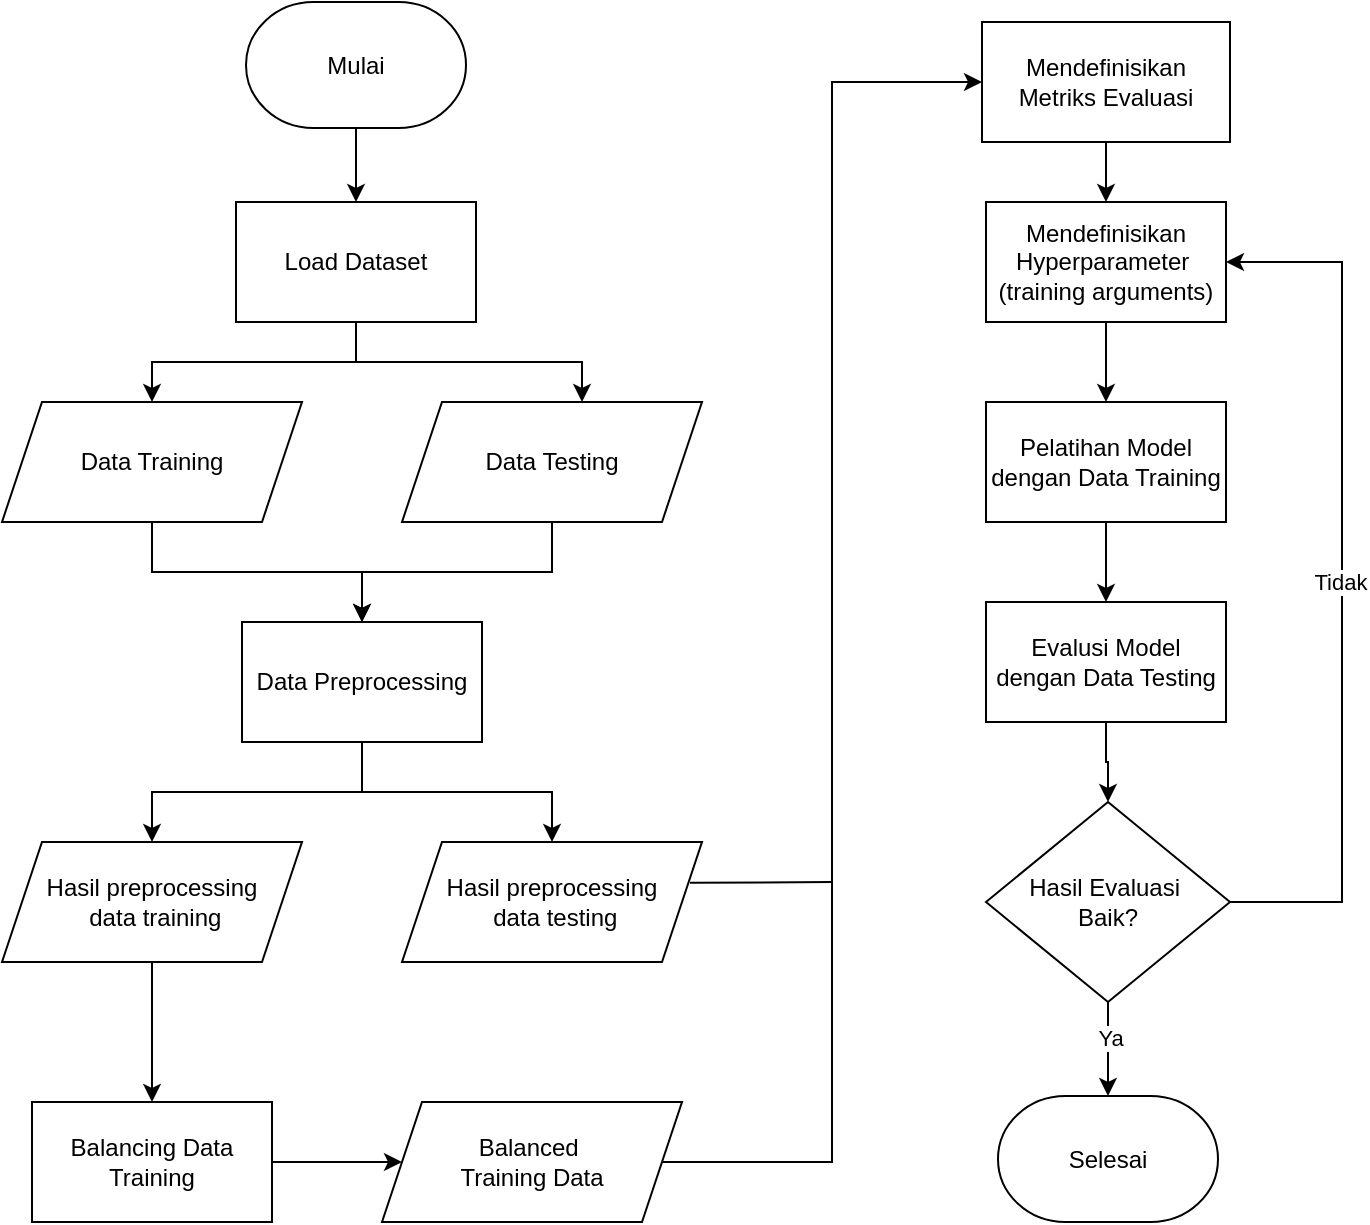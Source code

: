 <mxfile version="24.6.4" type="github">
  <diagram name="Page-1" id="GwG6b0UsznqhS38lxQlB">
    <mxGraphModel dx="2867" dy="628" grid="1" gridSize="10" guides="1" tooltips="1" connect="1" arrows="1" fold="1" page="1" pageScale="1" pageWidth="850" pageHeight="1100" math="0" shadow="0">
      <root>
        <mxCell id="0" />
        <mxCell id="1" parent="0" />
        <mxCell id="w9pgXgJho9YlBxgVF055-23" style="edgeStyle=orthogonalEdgeStyle;rounded=0;orthogonalLoop=1;jettySize=auto;html=1;" edge="1" parent="1" source="w9pgXgJho9YlBxgVF055-2" target="w9pgXgJho9YlBxgVF055-22">
          <mxGeometry relative="1" as="geometry" />
        </mxCell>
        <mxCell id="w9pgXgJho9YlBxgVF055-2" value="Data Training&lt;span style=&quot;color: rgba(0, 0, 0, 0); font-family: monospace; font-size: 0px; text-align: start; text-wrap: nowrap;&quot;&gt;%3CmxGraphModel%3E%3Croot%3E%3CmxCell%20id%3D%220%22%2F%3E%3CmxCell%20id%3D%221%22%20parent%3D%220%22%2F%3E%3CmxCell%20id%3D%222%22%20value%3D%22Perancangan%20model%26lt%3Bdiv%26gt%3B(menentukan%20hyperparameter)%26lt%3B%2Fdiv%26gt%3B%22%20style%3D%22rounded%3D0%3BwhiteSpace%3Dwrap%3Bhtml%3D1%3B%22%20vertex%3D%221%22%20parent%3D%221%22%3E%3CmxGeometry%20x%3D%22-780%22%20y%3D%22364.5%22%20width%3D%22120%22%20height%3D%2260%22%20as%3D%22geometry%22%2F%3E%3C%2FmxCell%3E%3C%2Froot%3E%3C%2FmxGraphModel%3E&lt;/span&gt;" style="shape=parallelogram;perimeter=parallelogramPerimeter;whiteSpace=wrap;html=1;fixedSize=1;" vertex="1" parent="1">
          <mxGeometry x="-900" y="230" width="150" height="60" as="geometry" />
        </mxCell>
        <mxCell id="w9pgXgJho9YlBxgVF055-19" value="" style="edgeStyle=orthogonalEdgeStyle;rounded=0;orthogonalLoop=1;jettySize=auto;html=1;" edge="1" parent="1" source="w9pgXgJho9YlBxgVF055-14" target="w9pgXgJho9YlBxgVF055-16">
          <mxGeometry relative="1" as="geometry" />
        </mxCell>
        <mxCell id="w9pgXgJho9YlBxgVF055-14" value="Mulai" style="fixedSize=1;html=1;shape=mxgraph.flowchart.terminator;whiteSpace=wrap;" vertex="1" parent="1">
          <mxGeometry x="-778" y="30" width="110" height="63" as="geometry" />
        </mxCell>
        <mxCell id="w9pgXgJho9YlBxgVF055-15" value="Selesai" style="fixedSize=1;html=1;shape=mxgraph.flowchart.terminator;whiteSpace=wrap;" vertex="1" parent="1">
          <mxGeometry x="-402" y="577" width="110" height="63" as="geometry" />
        </mxCell>
        <mxCell id="w9pgXgJho9YlBxgVF055-20" style="edgeStyle=orthogonalEdgeStyle;rounded=0;orthogonalLoop=1;jettySize=auto;html=1;" edge="1" parent="1" source="w9pgXgJho9YlBxgVF055-16" target="w9pgXgJho9YlBxgVF055-2">
          <mxGeometry relative="1" as="geometry" />
        </mxCell>
        <mxCell id="w9pgXgJho9YlBxgVF055-16" value="Load Dataset" style="rounded=0;whiteSpace=wrap;html=1;" vertex="1" parent="1">
          <mxGeometry x="-783" y="130" width="120" height="60" as="geometry" />
        </mxCell>
        <mxCell id="w9pgXgJho9YlBxgVF055-24" style="edgeStyle=orthogonalEdgeStyle;rounded=0;orthogonalLoop=1;jettySize=auto;html=1;entryX=0.5;entryY=0;entryDx=0;entryDy=0;" edge="1" parent="1" source="w9pgXgJho9YlBxgVF055-18" target="w9pgXgJho9YlBxgVF055-22">
          <mxGeometry relative="1" as="geometry" />
        </mxCell>
        <mxCell id="w9pgXgJho9YlBxgVF055-18" value="Data Testing" style="shape=parallelogram;perimeter=parallelogramPerimeter;whiteSpace=wrap;html=1;fixedSize=1;" vertex="1" parent="1">
          <mxGeometry x="-700" y="230" width="150" height="60" as="geometry" />
        </mxCell>
        <mxCell id="w9pgXgJho9YlBxgVF055-21" style="edgeStyle=orthogonalEdgeStyle;rounded=0;orthogonalLoop=1;jettySize=auto;html=1;entryX=0.6;entryY=0;entryDx=0;entryDy=0;entryPerimeter=0;" edge="1" parent="1" source="w9pgXgJho9YlBxgVF055-16" target="w9pgXgJho9YlBxgVF055-18">
          <mxGeometry relative="1" as="geometry" />
        </mxCell>
        <mxCell id="w9pgXgJho9YlBxgVF055-29" style="edgeStyle=orthogonalEdgeStyle;rounded=0;orthogonalLoop=1;jettySize=auto;html=1;entryX=0.5;entryY=0;entryDx=0;entryDy=0;" edge="1" parent="1" source="w9pgXgJho9YlBxgVF055-22" target="w9pgXgJho9YlBxgVF055-27">
          <mxGeometry relative="1" as="geometry" />
        </mxCell>
        <mxCell id="w9pgXgJho9YlBxgVF055-30" style="edgeStyle=orthogonalEdgeStyle;rounded=0;orthogonalLoop=1;jettySize=auto;html=1;" edge="1" parent="1" source="w9pgXgJho9YlBxgVF055-22" target="w9pgXgJho9YlBxgVF055-26">
          <mxGeometry relative="1" as="geometry" />
        </mxCell>
        <mxCell id="w9pgXgJho9YlBxgVF055-22" value="Data Preprocessing" style="rounded=0;whiteSpace=wrap;html=1;" vertex="1" parent="1">
          <mxGeometry x="-780" y="340" width="120" height="60" as="geometry" />
        </mxCell>
        <mxCell id="w9pgXgJho9YlBxgVF055-33" style="edgeStyle=orthogonalEdgeStyle;rounded=0;orthogonalLoop=1;jettySize=auto;html=1;" edge="1" parent="1" source="w9pgXgJho9YlBxgVF055-26" target="w9pgXgJho9YlBxgVF055-31">
          <mxGeometry relative="1" as="geometry" />
        </mxCell>
        <mxCell id="w9pgXgJho9YlBxgVF055-26" value="Hasil preprocessing&lt;div&gt;&amp;nbsp;data training&lt;/div&gt;" style="shape=parallelogram;perimeter=parallelogramPerimeter;whiteSpace=wrap;html=1;fixedSize=1;" vertex="1" parent="1">
          <mxGeometry x="-900" y="450" width="150" height="60" as="geometry" />
        </mxCell>
        <mxCell id="w9pgXgJho9YlBxgVF055-27" value="Hasil preprocessing&lt;div&gt;&amp;nbsp;data testing&lt;/div&gt;" style="shape=parallelogram;perimeter=parallelogramPerimeter;whiteSpace=wrap;html=1;fixedSize=1;" vertex="1" parent="1">
          <mxGeometry x="-700" y="450" width="150" height="60" as="geometry" />
        </mxCell>
        <mxCell id="w9pgXgJho9YlBxgVF055-36" style="edgeStyle=orthogonalEdgeStyle;rounded=0;orthogonalLoop=1;jettySize=auto;html=1;entryX=0;entryY=0.5;entryDx=0;entryDy=0;" edge="1" parent="1" source="w9pgXgJho9YlBxgVF055-31" target="w9pgXgJho9YlBxgVF055-34">
          <mxGeometry relative="1" as="geometry" />
        </mxCell>
        <mxCell id="w9pgXgJho9YlBxgVF055-31" value="Balancing Data Training" style="rounded=0;whiteSpace=wrap;html=1;" vertex="1" parent="1">
          <mxGeometry x="-885" y="580" width="120" height="60" as="geometry" />
        </mxCell>
        <mxCell id="w9pgXgJho9YlBxgVF055-38" style="edgeStyle=orthogonalEdgeStyle;rounded=0;orthogonalLoop=1;jettySize=auto;html=1;entryX=0;entryY=0.5;entryDx=0;entryDy=0;" edge="1" parent="1" source="w9pgXgJho9YlBxgVF055-34" target="w9pgXgJho9YlBxgVF055-37">
          <mxGeometry relative="1" as="geometry" />
        </mxCell>
        <mxCell id="w9pgXgJho9YlBxgVF055-34" value="Balanced&amp;nbsp;&lt;div&gt;Training Data&lt;/div&gt;" style="shape=parallelogram;perimeter=parallelogramPerimeter;whiteSpace=wrap;html=1;fixedSize=1;" vertex="1" parent="1">
          <mxGeometry x="-710" y="580" width="150" height="60" as="geometry" />
        </mxCell>
        <mxCell id="w9pgXgJho9YlBxgVF055-43" value="" style="edgeStyle=orthogonalEdgeStyle;rounded=0;orthogonalLoop=1;jettySize=auto;html=1;" edge="1" parent="1" source="w9pgXgJho9YlBxgVF055-37" target="w9pgXgJho9YlBxgVF055-42">
          <mxGeometry relative="1" as="geometry" />
        </mxCell>
        <mxCell id="w9pgXgJho9YlBxgVF055-37" value="Mendefinisikan Metriks Evaluasi" style="rounded=0;whiteSpace=wrap;html=1;" vertex="1" parent="1">
          <mxGeometry x="-410" y="40" width="124" height="60" as="geometry" />
        </mxCell>
        <mxCell id="w9pgXgJho9YlBxgVF055-41" value="" style="endArrow=none;html=1;rounded=0;" edge="1" parent="1">
          <mxGeometry width="50" height="50" relative="1" as="geometry">
            <mxPoint x="-556" y="470.41" as="sourcePoint" />
            <mxPoint x="-485" y="470" as="targetPoint" />
          </mxGeometry>
        </mxCell>
        <mxCell id="w9pgXgJho9YlBxgVF055-45" value="" style="edgeStyle=orthogonalEdgeStyle;rounded=0;orthogonalLoop=1;jettySize=auto;html=1;" edge="1" parent="1" source="w9pgXgJho9YlBxgVF055-42" target="w9pgXgJho9YlBxgVF055-44">
          <mxGeometry relative="1" as="geometry" />
        </mxCell>
        <mxCell id="w9pgXgJho9YlBxgVF055-42" value="Mendefinisikan Hyperparameter&amp;nbsp;&lt;div&gt;(training arguments)&lt;/div&gt;" style="whiteSpace=wrap;html=1;rounded=0;" vertex="1" parent="1">
          <mxGeometry x="-408" y="130" width="120" height="60" as="geometry" />
        </mxCell>
        <mxCell id="w9pgXgJho9YlBxgVF055-48" value="" style="edgeStyle=orthogonalEdgeStyle;rounded=0;orthogonalLoop=1;jettySize=auto;html=1;" edge="1" parent="1" source="w9pgXgJho9YlBxgVF055-44" target="w9pgXgJho9YlBxgVF055-47">
          <mxGeometry relative="1" as="geometry" />
        </mxCell>
        <mxCell id="w9pgXgJho9YlBxgVF055-44" value="Pelatihan Model dengan Data Training" style="whiteSpace=wrap;html=1;rounded=0;" vertex="1" parent="1">
          <mxGeometry x="-408" y="230" width="120" height="60" as="geometry" />
        </mxCell>
        <mxCell id="w9pgXgJho9YlBxgVF055-50" value="" style="edgeStyle=orthogonalEdgeStyle;rounded=0;orthogonalLoop=1;jettySize=auto;html=1;" edge="1" parent="1" source="w9pgXgJho9YlBxgVF055-47" target="w9pgXgJho9YlBxgVF055-49">
          <mxGeometry relative="1" as="geometry" />
        </mxCell>
        <mxCell id="w9pgXgJho9YlBxgVF055-47" value="Evalusi Model dengan Data Testing" style="whiteSpace=wrap;html=1;rounded=0;" vertex="1" parent="1">
          <mxGeometry x="-408" y="330" width="120" height="60" as="geometry" />
        </mxCell>
        <mxCell id="w9pgXgJho9YlBxgVF055-53" value="" style="edgeStyle=orthogonalEdgeStyle;rounded=0;orthogonalLoop=1;jettySize=auto;html=1;" edge="1" parent="1" source="w9pgXgJho9YlBxgVF055-49" target="w9pgXgJho9YlBxgVF055-15">
          <mxGeometry relative="1" as="geometry" />
        </mxCell>
        <mxCell id="w9pgXgJho9YlBxgVF055-54" value="Ya" style="edgeLabel;html=1;align=center;verticalAlign=middle;resizable=0;points=[];" vertex="1" connectable="0" parent="w9pgXgJho9YlBxgVF055-53">
          <mxGeometry x="-0.236" y="1" relative="1" as="geometry">
            <mxPoint as="offset" />
          </mxGeometry>
        </mxCell>
        <mxCell id="w9pgXgJho9YlBxgVF055-55" style="edgeStyle=orthogonalEdgeStyle;rounded=0;orthogonalLoop=1;jettySize=auto;html=1;entryX=1;entryY=0.5;entryDx=0;entryDy=0;" edge="1" parent="1" source="w9pgXgJho9YlBxgVF055-49" target="w9pgXgJho9YlBxgVF055-42">
          <mxGeometry relative="1" as="geometry">
            <Array as="points">
              <mxPoint x="-230" y="480" />
              <mxPoint x="-230" y="160" />
            </Array>
          </mxGeometry>
        </mxCell>
        <mxCell id="w9pgXgJho9YlBxgVF055-56" value="Tidak" style="edgeLabel;html=1;align=center;verticalAlign=middle;resizable=0;points=[];" vertex="1" connectable="0" parent="w9pgXgJho9YlBxgVF055-55">
          <mxGeometry x="-0.004" y="1" relative="1" as="geometry">
            <mxPoint as="offset" />
          </mxGeometry>
        </mxCell>
        <mxCell id="w9pgXgJho9YlBxgVF055-49" value="Hasil Evaluasi&amp;nbsp;&lt;div&gt;Baik?&lt;/div&gt;" style="rhombus;whiteSpace=wrap;html=1;rounded=0;" vertex="1" parent="1">
          <mxGeometry x="-408" y="430" width="122" height="100" as="geometry" />
        </mxCell>
      </root>
    </mxGraphModel>
  </diagram>
</mxfile>
